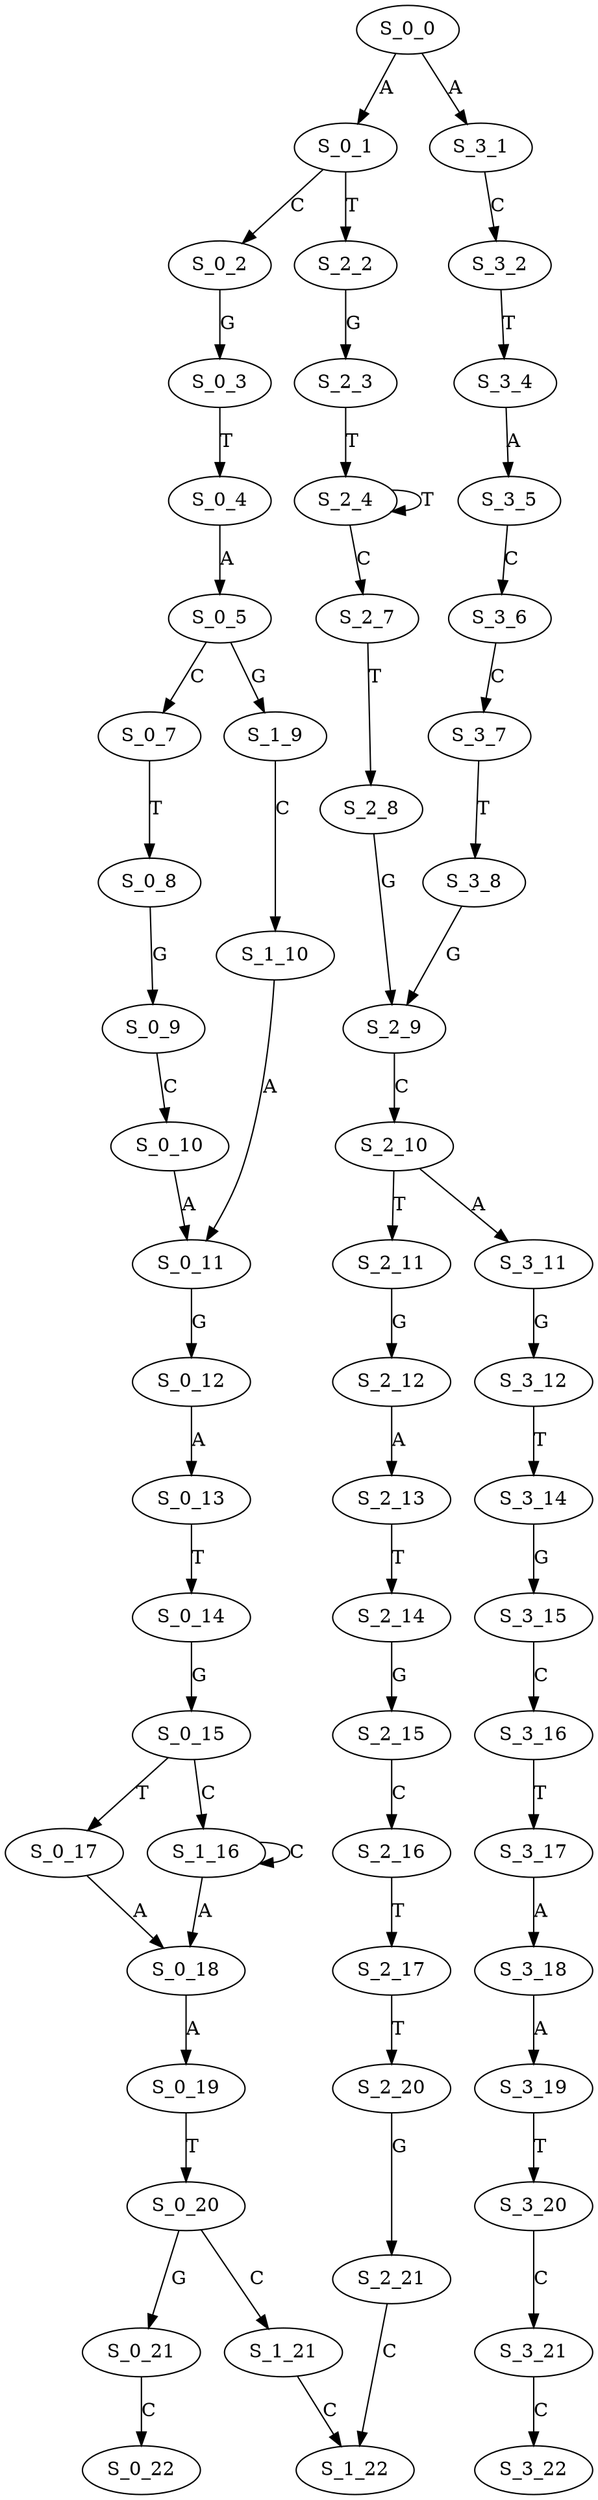 strict digraph  {
	S_0_0 -> S_0_1 [ label = A ];
	S_0_0 -> S_3_1 [ label = A ];
	S_0_1 -> S_0_2 [ label = C ];
	S_0_1 -> S_2_2 [ label = T ];
	S_3_1 -> S_3_2 [ label = C ];
	S_0_2 -> S_0_3 [ label = G ];
	S_2_2 -> S_2_3 [ label = G ];
	S_3_2 -> S_3_4 [ label = T ];
	S_0_3 -> S_0_4 [ label = T ];
	S_2_3 -> S_2_4 [ label = T ];
	S_3_4 -> S_3_5 [ label = A ];
	S_0_4 -> S_0_5 [ label = A ];
	S_2_4 -> S_2_4 [ label = T ];
	S_2_4 -> S_2_7 [ label = C ];
	S_3_5 -> S_3_6 [ label = C ];
	S_0_5 -> S_0_7 [ label = C ];
	S_0_5 -> S_1_9 [ label = G ];
	S_2_7 -> S_2_8 [ label = T ];
	S_3_6 -> S_3_7 [ label = C ];
	S_0_7 -> S_0_8 [ label = T ];
	S_1_9 -> S_1_10 [ label = C ];
	S_2_8 -> S_2_9 [ label = G ];
	S_3_7 -> S_3_8 [ label = T ];
	S_0_8 -> S_0_9 [ label = G ];
	S_1_10 -> S_0_11 [ label = A ];
	S_2_9 -> S_2_10 [ label = C ];
	S_3_8 -> S_2_9 [ label = G ];
	S_0_9 -> S_0_10 [ label = C ];
	S_0_11 -> S_0_12 [ label = G ];
	S_2_10 -> S_2_11 [ label = T ];
	S_2_10 -> S_3_11 [ label = A ];
	S_0_10 -> S_0_11 [ label = A ];
	S_0_12 -> S_0_13 [ label = A ];
	S_2_11 -> S_2_12 [ label = G ];
	S_3_11 -> S_3_12 [ label = G ];
	S_0_13 -> S_0_14 [ label = T ];
	S_2_12 -> S_2_13 [ label = A ];
	S_3_12 -> S_3_14 [ label = T ];
	S_0_14 -> S_0_15 [ label = G ];
	S_2_13 -> S_2_14 [ label = T ];
	S_3_14 -> S_3_15 [ label = G ];
	S_0_15 -> S_0_17 [ label = T ];
	S_0_15 -> S_1_16 [ label = C ];
	S_2_14 -> S_2_15 [ label = G ];
	S_3_15 -> S_3_16 [ label = C ];
	S_0_17 -> S_0_18 [ label = A ];
	S_1_16 -> S_1_16 [ label = C ];
	S_1_16 -> S_0_18 [ label = A ];
	S_2_15 -> S_2_16 [ label = C ];
	S_3_16 -> S_3_17 [ label = T ];
	S_0_18 -> S_0_19 [ label = A ];
	S_2_16 -> S_2_17 [ label = T ];
	S_3_17 -> S_3_18 [ label = A ];
	S_0_19 -> S_0_20 [ label = T ];
	S_2_17 -> S_2_20 [ label = T ];
	S_3_18 -> S_3_19 [ label = A ];
	S_0_20 -> S_0_21 [ label = G ];
	S_0_20 -> S_1_21 [ label = C ];
	S_2_20 -> S_2_21 [ label = G ];
	S_3_19 -> S_3_20 [ label = T ];
	S_0_21 -> S_0_22 [ label = C ];
	S_1_21 -> S_1_22 [ label = C ];
	S_2_21 -> S_1_22 [ label = C ];
	S_3_20 -> S_3_21 [ label = C ];
	S_3_21 -> S_3_22 [ label = C ];
}
